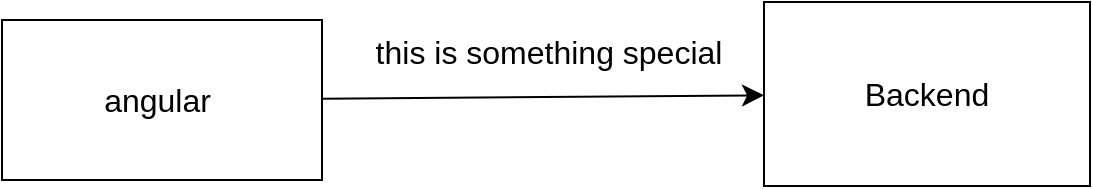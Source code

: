 <mxfile version="21.6.6" type="github">
  <diagram name="Page-1" id="0nL1eGnsIj_tT8AlzVXJ">
    <mxGraphModel dx="1099" dy="547" grid="0" gridSize="10" guides="1" tooltips="1" connect="1" arrows="1" fold="1" page="0" pageScale="1" pageWidth="827" pageHeight="1169" math="0" shadow="0">
      <root>
        <mxCell id="0" />
        <mxCell id="1" parent="0" />
        <mxCell id="PdNtbmLHOuxER-7L1oVg-3" value="" style="edgeStyle=none;curved=1;rounded=0;orthogonalLoop=1;jettySize=auto;html=1;fontSize=12;startSize=8;endSize=8;" edge="1" parent="1" source="PdNtbmLHOuxER-7L1oVg-1" target="PdNtbmLHOuxER-7L1oVg-2">
          <mxGeometry relative="1" as="geometry" />
        </mxCell>
        <mxCell id="PdNtbmLHOuxER-7L1oVg-4" value="this is something special" style="edgeLabel;html=1;align=center;verticalAlign=middle;resizable=0;points=[];fontSize=16;" vertex="1" connectable="0" parent="PdNtbmLHOuxER-7L1oVg-3">
          <mxGeometry x="0.121" y="-2" relative="1" as="geometry">
            <mxPoint x="-11" y="-25" as="offset" />
          </mxGeometry>
        </mxCell>
        <mxCell id="PdNtbmLHOuxER-7L1oVg-1" value="angular&amp;nbsp;" style="rounded=0;whiteSpace=wrap;html=1;fontSize=16;" vertex="1" parent="1">
          <mxGeometry x="125" y="165" width="160" height="80" as="geometry" />
        </mxCell>
        <mxCell id="PdNtbmLHOuxER-7L1oVg-2" value="Backend" style="whiteSpace=wrap;html=1;fontSize=16;rounded=0;" vertex="1" parent="1">
          <mxGeometry x="506" y="156" width="163" height="92" as="geometry" />
        </mxCell>
      </root>
    </mxGraphModel>
  </diagram>
</mxfile>
